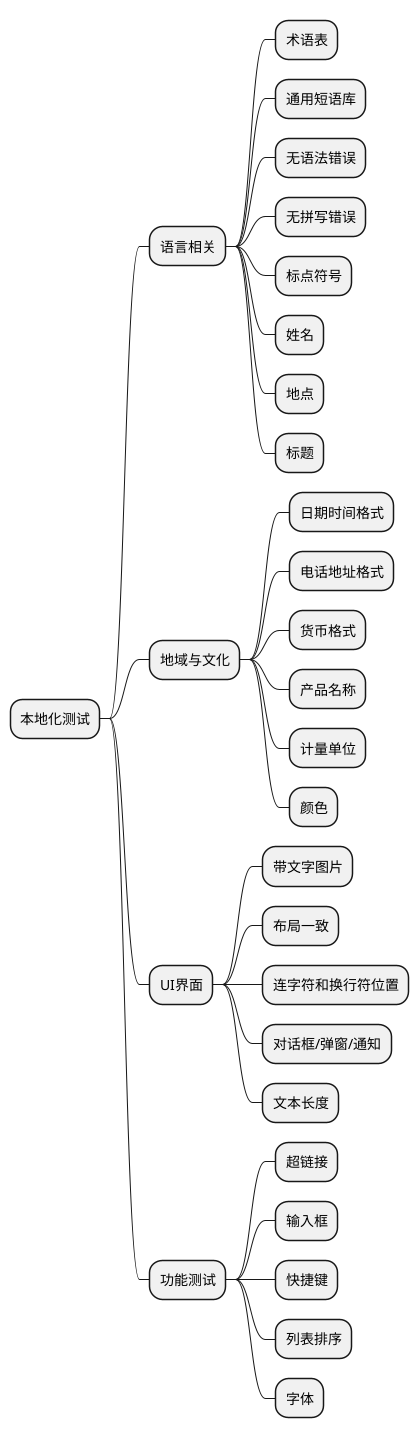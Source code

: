 @startmindmap
skinparam monochrome true
* 本地化测试
** 语言相关
*** 术语表
*** 通用短语库
*** 无语法错误
*** 无拼写错误
*** 标点符号
*** 姓名
*** 地点
*** 标题
** 地域与文化
*** 日期时间格式
*** 电话地址格式
*** 货币格式
*** 产品名称
*** 计量单位
*** 颜色
** UI界面
*** 带文字图片
*** 布局一致
*** 连字符和换行符位置
*** 对话框/弹窗/通知
*** 文本长度
** 功能测试
*** 超链接
*** 输入框
*** 快捷键
*** 列表排序
*** 字体
@endmindmap